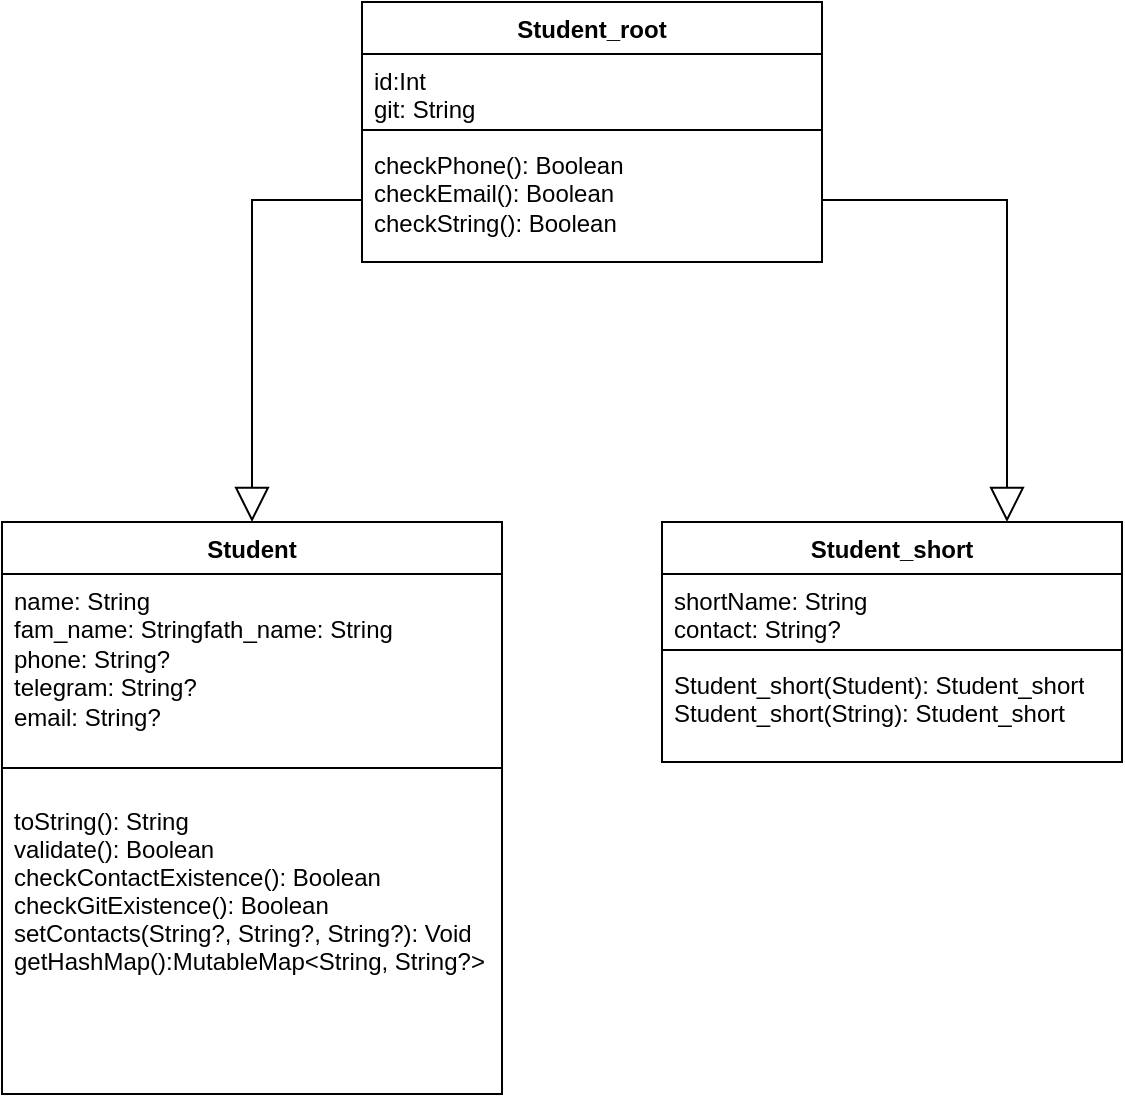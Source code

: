 <mxfile version="24.7.17">
  <diagram id="C5RBs43oDa-KdzZeNtuy" name="Page-1">
    <mxGraphModel dx="1134" dy="1910" grid="1" gridSize="10" guides="1" tooltips="1" connect="1" arrows="1" fold="1" page="1" pageScale="1" pageWidth="827" pageHeight="1169" math="0" shadow="0">
      <root>
        <mxCell id="WIyWlLk6GJQsqaUBKTNV-0" />
        <mxCell id="WIyWlLk6GJQsqaUBKTNV-1" parent="WIyWlLk6GJQsqaUBKTNV-0" />
        <mxCell id="zkfFHV4jXpPFQw0GAbJ--0" value="Student" style="swimlane;fontStyle=1;align=center;verticalAlign=top;childLayout=stackLayout;horizontal=1;startSize=26;horizontalStack=0;resizeParent=1;resizeLast=0;collapsible=1;marginBottom=0;rounded=0;shadow=0;strokeWidth=1;" parent="WIyWlLk6GJQsqaUBKTNV-1" vertex="1">
          <mxGeometry x="300" y="120" width="250" height="286" as="geometry">
            <mxRectangle x="230" y="140" width="160" height="26" as="alternateBounds" />
          </mxGeometry>
        </mxCell>
        <mxCell id="zkfFHV4jXpPFQw0GAbJ--3" value="&lt;div&gt;&lt;span style=&quot;background-color: initial;&quot;&gt;name: String&lt;/span&gt;&lt;br&gt;&lt;/div&gt;fam_name: Stringfath_name: String&lt;br&gt;phone: String?&lt;br&gt;telegram: String?&lt;br&gt;email: String?" style="text;align=left;verticalAlign=top;spacingLeft=4;spacingRight=4;overflow=hidden;rotatable=0;points=[[0,0.5],[1,0.5]];portConstraint=eastwest;rounded=0;shadow=0;html=1;" parent="zkfFHV4jXpPFQw0GAbJ--0" vertex="1">
          <mxGeometry y="26" width="250" height="84" as="geometry" />
        </mxCell>
        <mxCell id="zkfFHV4jXpPFQw0GAbJ--4" value="" style="line;html=1;strokeWidth=1;align=left;verticalAlign=middle;spacingTop=-1;spacingLeft=3;spacingRight=3;rotatable=0;labelPosition=right;points=[];portConstraint=eastwest;" parent="zkfFHV4jXpPFQw0GAbJ--0" vertex="1">
          <mxGeometry y="110" width="250" height="26" as="geometry" />
        </mxCell>
        <mxCell id="zkfFHV4jXpPFQw0GAbJ--5" value="toString(): String&#xa;validate(): Boolean&#xa;checkContactExistence(): Boolean&#xa;checkGitExistence(): Boolean&#xa;setContacts(String?, String?, String?): Void&#xa;getHashMap():MutableMap&lt;String, String?&gt;&#xa;" style="text;align=left;verticalAlign=top;spacingLeft=4;spacingRight=4;overflow=hidden;rotatable=0;points=[[0,0.5],[1,0.5]];portConstraint=eastwest;" parent="zkfFHV4jXpPFQw0GAbJ--0" vertex="1">
          <mxGeometry y="136" width="250" height="104" as="geometry" />
        </mxCell>
        <mxCell id="C5ZZN1iI5JI8VcaqUViz-1" value="Student_short" style="swimlane;fontStyle=1;align=center;verticalAlign=top;childLayout=stackLayout;horizontal=1;startSize=26;horizontalStack=0;resizeParent=1;resizeParentMax=0;resizeLast=0;collapsible=1;marginBottom=0;whiteSpace=wrap;html=1;" vertex="1" parent="WIyWlLk6GJQsqaUBKTNV-1">
          <mxGeometry x="630" y="120" width="230" height="120" as="geometry" />
        </mxCell>
        <mxCell id="C5ZZN1iI5JI8VcaqUViz-2" value="&lt;div&gt;&lt;span style=&quot;background-color: initial;&quot;&gt;shortName: String&lt;/span&gt;&lt;br&gt;&lt;/div&gt;&lt;div&gt;contact: String?&lt;/div&gt;" style="text;strokeColor=none;fillColor=none;align=left;verticalAlign=top;spacingLeft=4;spacingRight=4;overflow=hidden;rotatable=0;points=[[0,0.5],[1,0.5]];portConstraint=eastwest;whiteSpace=wrap;html=1;" vertex="1" parent="C5ZZN1iI5JI8VcaqUViz-1">
          <mxGeometry y="26" width="230" height="34" as="geometry" />
        </mxCell>
        <mxCell id="C5ZZN1iI5JI8VcaqUViz-3" value="" style="line;strokeWidth=1;fillColor=none;align=left;verticalAlign=middle;spacingTop=-1;spacingLeft=3;spacingRight=3;rotatable=0;labelPosition=right;points=[];portConstraint=eastwest;strokeColor=inherit;" vertex="1" parent="C5ZZN1iI5JI8VcaqUViz-1">
          <mxGeometry y="60" width="230" height="8" as="geometry" />
        </mxCell>
        <mxCell id="C5ZZN1iI5JI8VcaqUViz-4" value="&lt;div&gt;&lt;span style=&quot;text-wrap: nowrap;&quot;&gt;Student_short(Student): Student_short&lt;/span&gt;&lt;/div&gt;&lt;div&gt;&lt;span style=&quot;text-wrap: nowrap;&quot;&gt;Student_short(String): Student_short&lt;/span&gt;&lt;/div&gt;" style="text;strokeColor=none;fillColor=none;align=left;verticalAlign=top;spacingLeft=4;spacingRight=4;overflow=hidden;rotatable=0;points=[[0,0.5],[1,0.5]];portConstraint=eastwest;whiteSpace=wrap;html=1;" vertex="1" parent="C5ZZN1iI5JI8VcaqUViz-1">
          <mxGeometry y="68" width="230" height="52" as="geometry" />
        </mxCell>
        <mxCell id="C5ZZN1iI5JI8VcaqUViz-9" value="Student_root" style="swimlane;fontStyle=1;align=center;verticalAlign=top;childLayout=stackLayout;horizontal=1;startSize=26;horizontalStack=0;resizeParent=1;resizeParentMax=0;resizeLast=0;collapsible=1;marginBottom=0;whiteSpace=wrap;html=1;" vertex="1" parent="WIyWlLk6GJQsqaUBKTNV-1">
          <mxGeometry x="480" y="-140" width="230" height="130" as="geometry" />
        </mxCell>
        <mxCell id="C5ZZN1iI5JI8VcaqUViz-10" value="&lt;div&gt;id:Int&amp;nbsp;&lt;/div&gt;&lt;div&gt;git: String&lt;/div&gt;" style="text;strokeColor=none;fillColor=none;align=left;verticalAlign=top;spacingLeft=4;spacingRight=4;overflow=hidden;rotatable=0;points=[[0,0.5],[1,0.5]];portConstraint=eastwest;whiteSpace=wrap;html=1;" vertex="1" parent="C5ZZN1iI5JI8VcaqUViz-9">
          <mxGeometry y="26" width="230" height="34" as="geometry" />
        </mxCell>
        <mxCell id="C5ZZN1iI5JI8VcaqUViz-11" value="" style="line;strokeWidth=1;fillColor=none;align=left;verticalAlign=middle;spacingTop=-1;spacingLeft=3;spacingRight=3;rotatable=0;labelPosition=right;points=[];portConstraint=eastwest;strokeColor=inherit;" vertex="1" parent="C5ZZN1iI5JI8VcaqUViz-9">
          <mxGeometry y="60" width="230" height="8" as="geometry" />
        </mxCell>
        <mxCell id="C5ZZN1iI5JI8VcaqUViz-12" value="&lt;span style=&quot;text-wrap: nowrap;&quot;&gt;checkPhone(): Boolean&lt;/span&gt;&lt;br style=&quot;padding: 0px; margin: 0px; text-wrap: nowrap;&quot;&gt;&lt;span style=&quot;text-wrap: nowrap;&quot;&gt;checkEmail(): Boolean&lt;/span&gt;&lt;br style=&quot;padding: 0px; margin: 0px; text-wrap: nowrap;&quot;&gt;&lt;span style=&quot;text-wrap: nowrap;&quot;&gt;checkString(): Boolean&lt;/span&gt;" style="text;strokeColor=none;fillColor=none;align=left;verticalAlign=top;spacingLeft=4;spacingRight=4;overflow=hidden;rotatable=0;points=[[0,0.5],[1,0.5]];portConstraint=eastwest;whiteSpace=wrap;html=1;" vertex="1" parent="C5ZZN1iI5JI8VcaqUViz-9">
          <mxGeometry y="68" width="230" height="62" as="geometry" />
        </mxCell>
        <mxCell id="C5ZZN1iI5JI8VcaqUViz-14" style="edgeStyle=orthogonalEdgeStyle;rounded=0;orthogonalLoop=1;jettySize=auto;html=1;entryX=0.5;entryY=0;entryDx=0;entryDy=0;endArrow=block;endFill=0;endSize=15;" edge="1" parent="WIyWlLk6GJQsqaUBKTNV-1" source="C5ZZN1iI5JI8VcaqUViz-12" target="zkfFHV4jXpPFQw0GAbJ--0">
          <mxGeometry relative="1" as="geometry" />
        </mxCell>
        <mxCell id="C5ZZN1iI5JI8VcaqUViz-15" style="edgeStyle=orthogonalEdgeStyle;rounded=0;orthogonalLoop=1;jettySize=auto;html=1;entryX=0.75;entryY=0;entryDx=0;entryDy=0;endArrow=block;endFill=0;endSize=15;" edge="1" parent="WIyWlLk6GJQsqaUBKTNV-1" source="C5ZZN1iI5JI8VcaqUViz-12" target="C5ZZN1iI5JI8VcaqUViz-1">
          <mxGeometry relative="1" as="geometry" />
        </mxCell>
      </root>
    </mxGraphModel>
  </diagram>
</mxfile>
